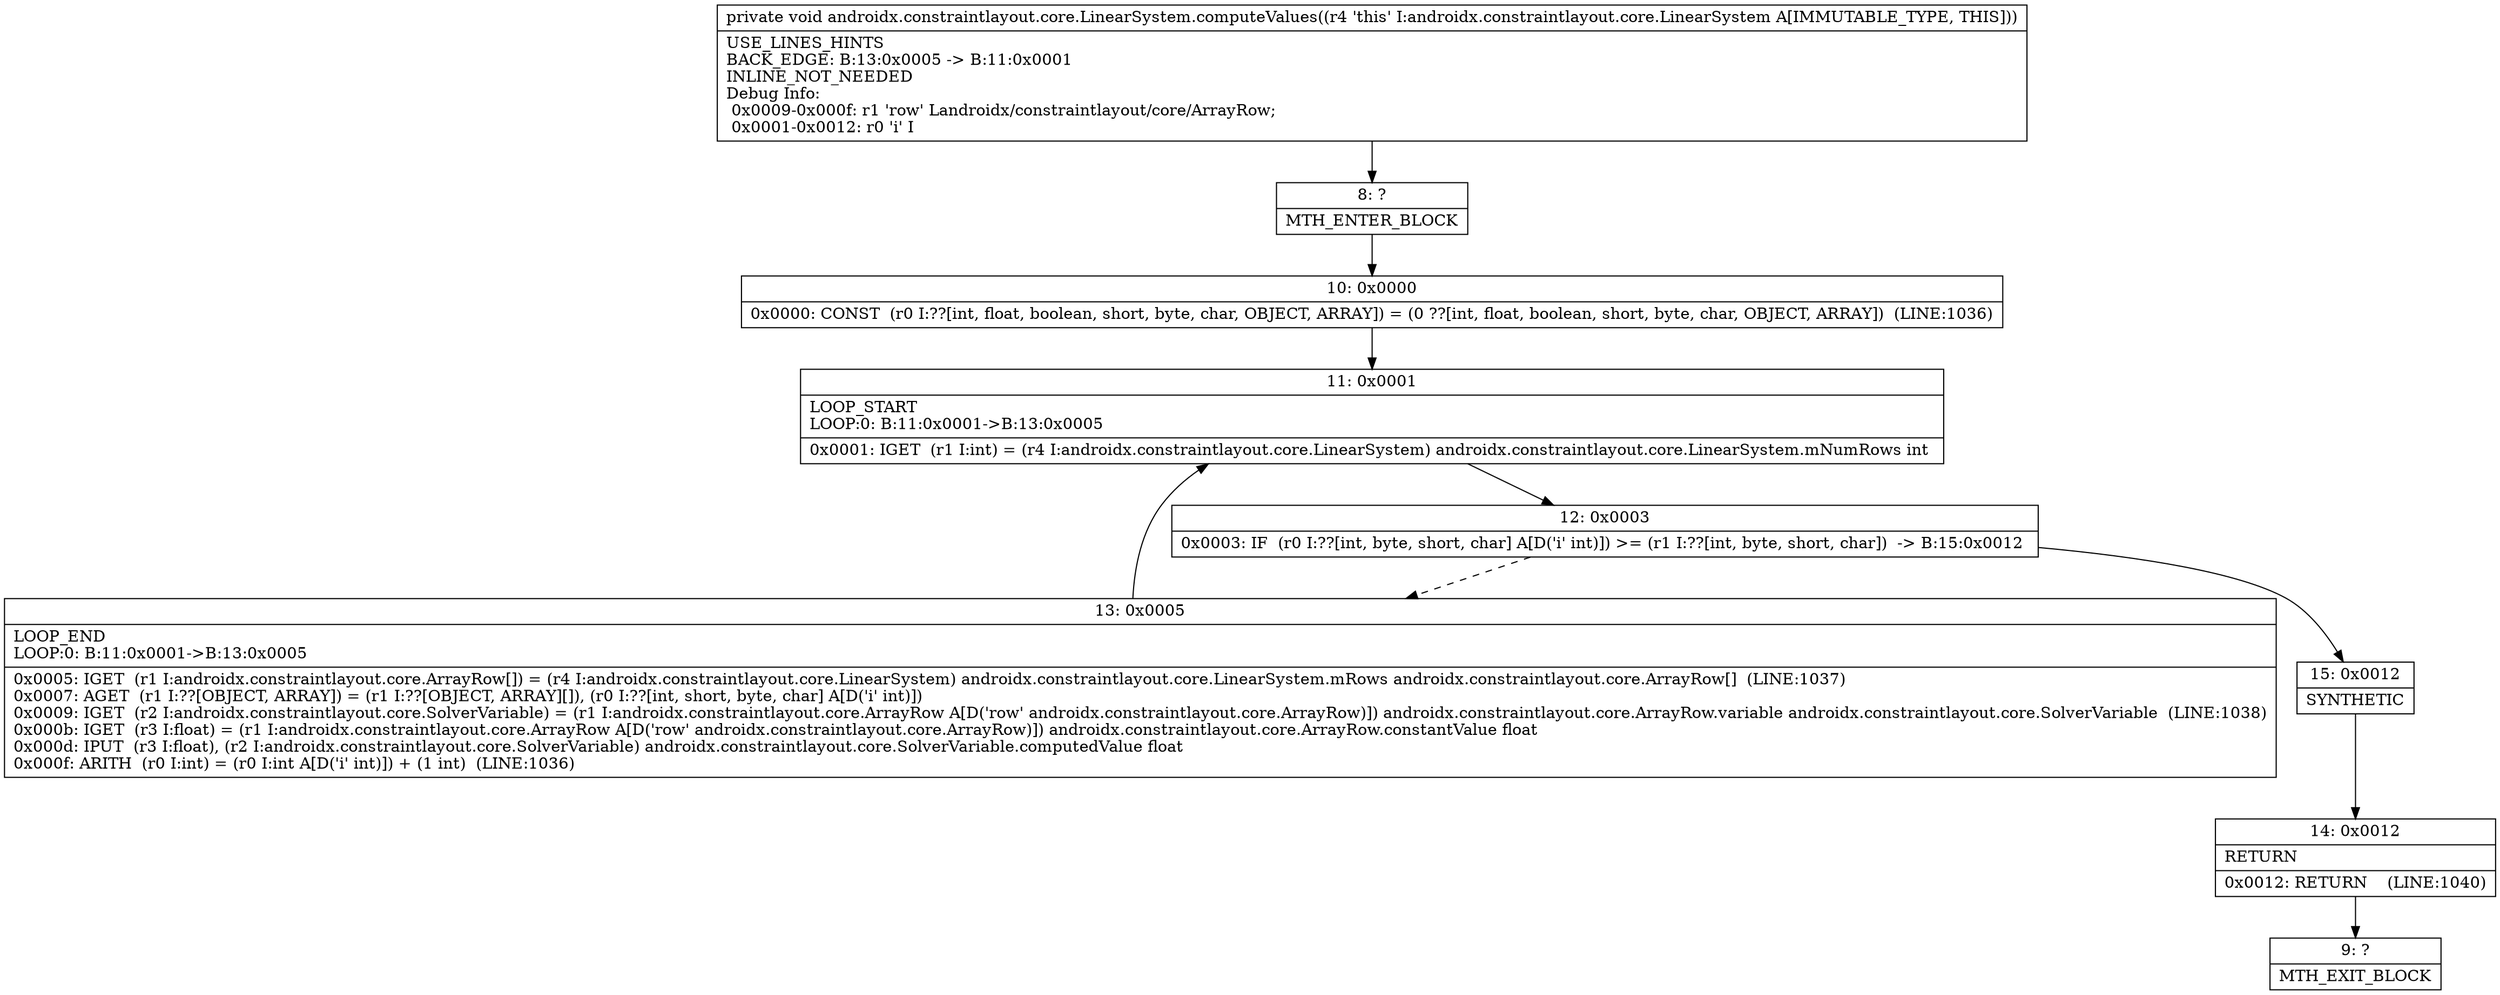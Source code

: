 digraph "CFG forandroidx.constraintlayout.core.LinearSystem.computeValues()V" {
Node_8 [shape=record,label="{8\:\ ?|MTH_ENTER_BLOCK\l}"];
Node_10 [shape=record,label="{10\:\ 0x0000|0x0000: CONST  (r0 I:??[int, float, boolean, short, byte, char, OBJECT, ARRAY]) = (0 ??[int, float, boolean, short, byte, char, OBJECT, ARRAY])  (LINE:1036)\l}"];
Node_11 [shape=record,label="{11\:\ 0x0001|LOOP_START\lLOOP:0: B:11:0x0001\-\>B:13:0x0005\l|0x0001: IGET  (r1 I:int) = (r4 I:androidx.constraintlayout.core.LinearSystem) androidx.constraintlayout.core.LinearSystem.mNumRows int \l}"];
Node_12 [shape=record,label="{12\:\ 0x0003|0x0003: IF  (r0 I:??[int, byte, short, char] A[D('i' int)]) \>= (r1 I:??[int, byte, short, char])  \-\> B:15:0x0012 \l}"];
Node_13 [shape=record,label="{13\:\ 0x0005|LOOP_END\lLOOP:0: B:11:0x0001\-\>B:13:0x0005\l|0x0005: IGET  (r1 I:androidx.constraintlayout.core.ArrayRow[]) = (r4 I:androidx.constraintlayout.core.LinearSystem) androidx.constraintlayout.core.LinearSystem.mRows androidx.constraintlayout.core.ArrayRow[]  (LINE:1037)\l0x0007: AGET  (r1 I:??[OBJECT, ARRAY]) = (r1 I:??[OBJECT, ARRAY][]), (r0 I:??[int, short, byte, char] A[D('i' int)]) \l0x0009: IGET  (r2 I:androidx.constraintlayout.core.SolverVariable) = (r1 I:androidx.constraintlayout.core.ArrayRow A[D('row' androidx.constraintlayout.core.ArrayRow)]) androidx.constraintlayout.core.ArrayRow.variable androidx.constraintlayout.core.SolverVariable  (LINE:1038)\l0x000b: IGET  (r3 I:float) = (r1 I:androidx.constraintlayout.core.ArrayRow A[D('row' androidx.constraintlayout.core.ArrayRow)]) androidx.constraintlayout.core.ArrayRow.constantValue float \l0x000d: IPUT  (r3 I:float), (r2 I:androidx.constraintlayout.core.SolverVariable) androidx.constraintlayout.core.SolverVariable.computedValue float \l0x000f: ARITH  (r0 I:int) = (r0 I:int A[D('i' int)]) + (1 int)  (LINE:1036)\l}"];
Node_15 [shape=record,label="{15\:\ 0x0012|SYNTHETIC\l}"];
Node_14 [shape=record,label="{14\:\ 0x0012|RETURN\l|0x0012: RETURN    (LINE:1040)\l}"];
Node_9 [shape=record,label="{9\:\ ?|MTH_EXIT_BLOCK\l}"];
MethodNode[shape=record,label="{private void androidx.constraintlayout.core.LinearSystem.computeValues((r4 'this' I:androidx.constraintlayout.core.LinearSystem A[IMMUTABLE_TYPE, THIS]))  | USE_LINES_HINTS\lBACK_EDGE: B:13:0x0005 \-\> B:11:0x0001\lINLINE_NOT_NEEDED\lDebug Info:\l  0x0009\-0x000f: r1 'row' Landroidx\/constraintlayout\/core\/ArrayRow;\l  0x0001\-0x0012: r0 'i' I\l}"];
MethodNode -> Node_8;Node_8 -> Node_10;
Node_10 -> Node_11;
Node_11 -> Node_12;
Node_12 -> Node_13[style=dashed];
Node_12 -> Node_15;
Node_13 -> Node_11;
Node_15 -> Node_14;
Node_14 -> Node_9;
}

